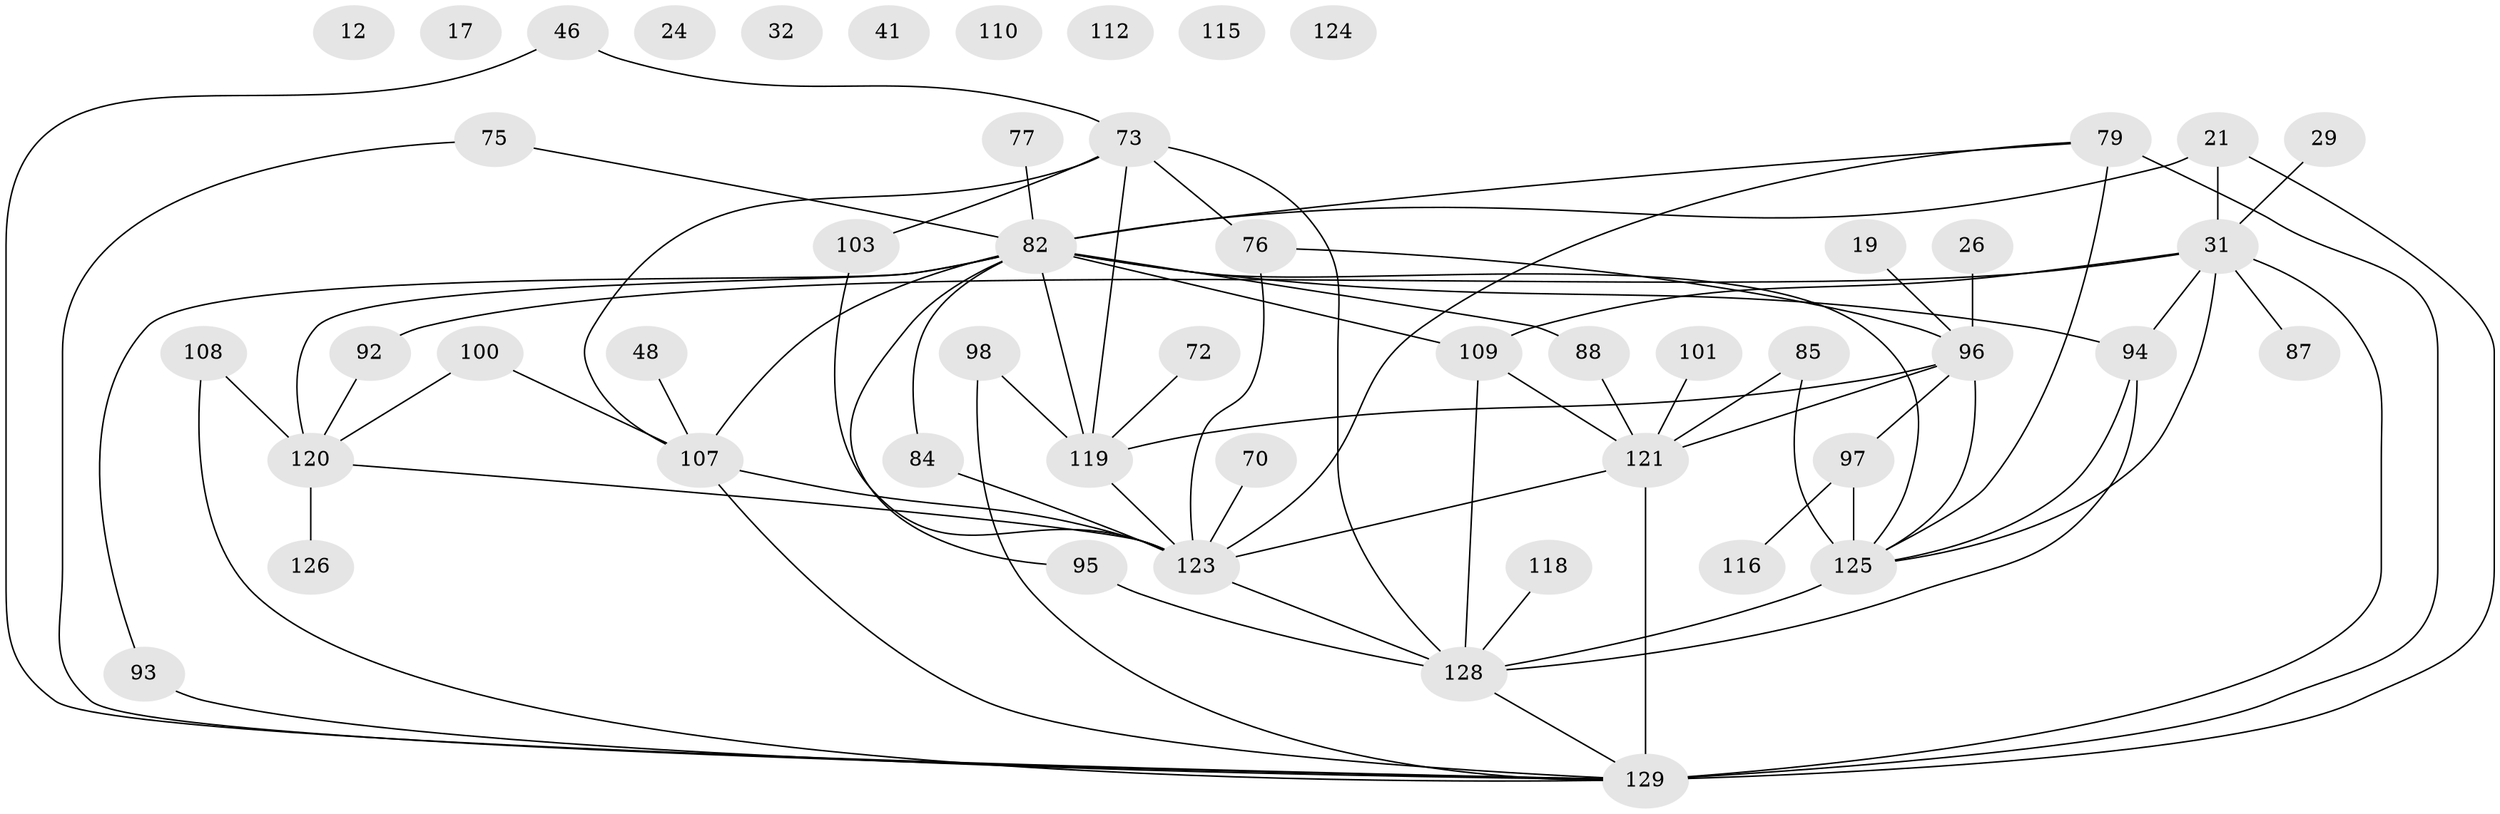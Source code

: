 // original degree distribution, {1: 0.13953488372093023, 3: 0.20155038759689922, 5: 0.09302325581395349, 2: 0.26356589147286824, 6: 0.046511627906976744, 0: 0.06201550387596899, 7: 0.023255813953488372, 4: 0.14728682170542637, 9: 0.007751937984496124, 8: 0.015503875968992248}
// Generated by graph-tools (version 1.1) at 2025/44/03/04/25 21:44:12]
// undirected, 51 vertices, 77 edges
graph export_dot {
graph [start="1"]
  node [color=gray90,style=filled];
  12;
  17;
  19;
  21 [super="+6"];
  24 [super="+1"];
  26;
  29;
  31 [super="+15"];
  32;
  41;
  46;
  48;
  70;
  72;
  73 [super="+22+33"];
  75;
  76;
  77;
  79 [super="+67"];
  82 [super="+61+80"];
  84;
  85 [super="+37"];
  87 [super="+27"];
  88;
  92 [super="+42"];
  93;
  94 [super="+47+10"];
  95;
  96 [super="+62+86"];
  97;
  98;
  100;
  101;
  103;
  107 [super="+99+83"];
  108;
  109;
  110;
  112;
  115;
  116;
  118;
  119 [super="+55+58"];
  120 [super="+43+114"];
  121 [super="+5+71+102"];
  123 [super="+91+65+117"];
  124;
  125 [super="+45+39+89+34+122+51+90"];
  126;
  128 [super="+74+59+127+104+68"];
  129 [super="+3+78+111+105+106"];
  19 -- 96;
  21 -- 31 [weight=2];
  21 -- 129;
  21 -- 82;
  26 -- 96;
  29 -- 31;
  31 -- 92 [weight=2];
  31 -- 94;
  31 -- 109 [weight=2];
  31 -- 129 [weight=2];
  31 -- 125 [weight=3];
  31 -- 87;
  46 -- 73;
  46 -- 129;
  48 -- 107;
  70 -- 123;
  72 -- 119;
  73 -- 76;
  73 -- 107;
  73 -- 119 [weight=3];
  73 -- 103;
  73 -- 128 [weight=4];
  75 -- 129;
  75 -- 82;
  76 -- 96 [weight=2];
  76 -- 123;
  77 -- 82;
  79 -- 129 [weight=4];
  79 -- 123;
  79 -- 125;
  79 -- 82;
  82 -- 120 [weight=3];
  82 -- 109;
  82 -- 94 [weight=5];
  82 -- 107 [weight=2];
  82 -- 84;
  82 -- 119;
  82 -- 88;
  82 -- 93;
  82 -- 95;
  82 -- 125;
  84 -- 123;
  85 -- 125 [weight=4];
  85 -- 121;
  88 -- 121;
  92 -- 120;
  93 -- 129;
  94 -- 128;
  94 -- 125;
  95 -- 128;
  96 -- 97;
  96 -- 121 [weight=3];
  96 -- 119;
  96 -- 125;
  97 -- 116;
  97 -- 125 [weight=2];
  98 -- 119;
  98 -- 129;
  100 -- 120;
  100 -- 107;
  101 -- 121;
  103 -- 123;
  107 -- 123 [weight=2];
  107 -- 129;
  108 -- 120;
  108 -- 129;
  109 -- 121;
  109 -- 128;
  118 -- 128;
  119 -- 123 [weight=2];
  120 -- 123;
  120 -- 126;
  121 -- 129 [weight=2];
  121 -- 123 [weight=2];
  123 -- 128 [weight=2];
  125 -- 128 [weight=3];
  128 -- 129 [weight=2];
}
